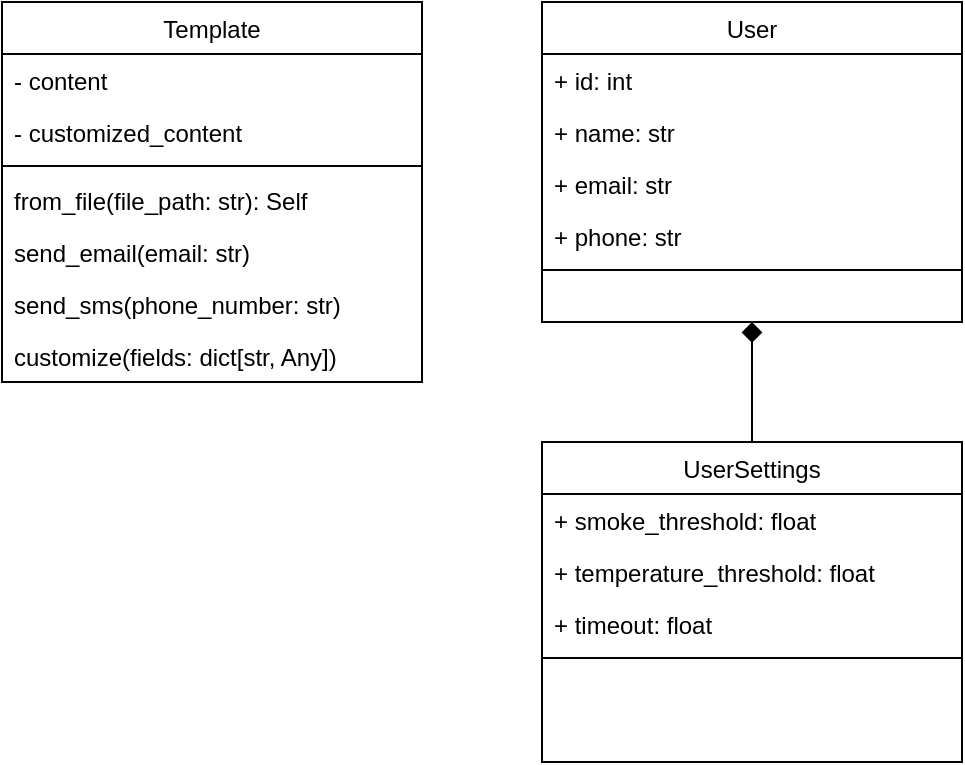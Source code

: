 <mxfile version="24.0.2" type="device">
  <diagram id="C5RBs43oDa-KdzZeNtuy" name="Page-1">
    <mxGraphModel dx="511" dy="575" grid="1" gridSize="10" guides="1" tooltips="1" connect="1" arrows="1" fold="1" page="1" pageScale="1" pageWidth="827" pageHeight="1169" math="0" shadow="0">
      <root>
        <mxCell id="WIyWlLk6GJQsqaUBKTNV-0" />
        <mxCell id="WIyWlLk6GJQsqaUBKTNV-1" parent="WIyWlLk6GJQsqaUBKTNV-0" />
        <mxCell id="zkfFHV4jXpPFQw0GAbJ--0" value="User" style="swimlane;fontStyle=0;align=center;verticalAlign=top;childLayout=stackLayout;horizontal=1;startSize=26;horizontalStack=0;resizeParent=1;resizeLast=0;collapsible=1;marginBottom=0;rounded=0;shadow=0;strokeWidth=1;" parent="WIyWlLk6GJQsqaUBKTNV-1" vertex="1">
          <mxGeometry x="350" y="310" width="210" height="160" as="geometry">
            <mxRectangle x="230" y="140" width="160" height="26" as="alternateBounds" />
          </mxGeometry>
        </mxCell>
        <mxCell id="zkfFHV4jXpPFQw0GAbJ--1" value="+ id: int" style="text;align=left;verticalAlign=top;spacingLeft=4;spacingRight=4;overflow=hidden;rotatable=0;points=[[0,0.5],[1,0.5]];portConstraint=eastwest;" parent="zkfFHV4jXpPFQw0GAbJ--0" vertex="1">
          <mxGeometry y="26" width="210" height="26" as="geometry" />
        </mxCell>
        <mxCell id="DgL8MIvcrPB8L2SYug0--9" value="+ name: str" style="text;align=left;verticalAlign=top;spacingLeft=4;spacingRight=4;overflow=hidden;rotatable=0;points=[[0,0.5],[1,0.5]];portConstraint=eastwest;" vertex="1" parent="zkfFHV4jXpPFQw0GAbJ--0">
          <mxGeometry y="52" width="210" height="26" as="geometry" />
        </mxCell>
        <mxCell id="DgL8MIvcrPB8L2SYug0--8" value="+ email: str" style="text;align=left;verticalAlign=top;spacingLeft=4;spacingRight=4;overflow=hidden;rotatable=0;points=[[0,0.5],[1,0.5]];portConstraint=eastwest;" vertex="1" parent="zkfFHV4jXpPFQw0GAbJ--0">
          <mxGeometry y="78" width="210" height="26" as="geometry" />
        </mxCell>
        <mxCell id="jvJ_73fWFTxTwxFT6aZu-4" value="+ phone: str" style="text;align=left;verticalAlign=top;spacingLeft=4;spacingRight=4;overflow=hidden;rotatable=0;points=[[0,0.5],[1,0.5]];portConstraint=eastwest;" parent="zkfFHV4jXpPFQw0GAbJ--0" vertex="1">
          <mxGeometry y="104" width="210" height="26" as="geometry" />
        </mxCell>
        <mxCell id="zkfFHV4jXpPFQw0GAbJ--4" value="" style="line;html=1;strokeWidth=1;align=left;verticalAlign=middle;spacingTop=-1;spacingLeft=3;spacingRight=3;rotatable=0;labelPosition=right;points=[];portConstraint=eastwest;" parent="zkfFHV4jXpPFQw0GAbJ--0" vertex="1">
          <mxGeometry y="130" width="210" height="8" as="geometry" />
        </mxCell>
        <mxCell id="DgL8MIvcrPB8L2SYug0--0" value="Template" style="swimlane;fontStyle=0;align=center;verticalAlign=top;childLayout=stackLayout;horizontal=1;startSize=26;horizontalStack=0;resizeParent=1;resizeLast=0;collapsible=1;marginBottom=0;rounded=0;shadow=0;strokeWidth=1;" vertex="1" parent="WIyWlLk6GJQsqaUBKTNV-1">
          <mxGeometry x="80" y="310" width="210" height="190" as="geometry">
            <mxRectangle x="230" y="140" width="160" height="26" as="alternateBounds" />
          </mxGeometry>
        </mxCell>
        <mxCell id="DgL8MIvcrPB8L2SYug0--1" value="- content" style="text;align=left;verticalAlign=top;spacingLeft=4;spacingRight=4;overflow=hidden;rotatable=0;points=[[0,0.5],[1,0.5]];portConstraint=eastwest;" vertex="1" parent="DgL8MIvcrPB8L2SYug0--0">
          <mxGeometry y="26" width="210" height="26" as="geometry" />
        </mxCell>
        <mxCell id="DgL8MIvcrPB8L2SYug0--2" value="- customized_content" style="text;align=left;verticalAlign=top;spacingLeft=4;spacingRight=4;overflow=hidden;rotatable=0;points=[[0,0.5],[1,0.5]];portConstraint=eastwest;" vertex="1" parent="DgL8MIvcrPB8L2SYug0--0">
          <mxGeometry y="52" width="210" height="26" as="geometry" />
        </mxCell>
        <mxCell id="DgL8MIvcrPB8L2SYug0--3" value="" style="line;html=1;strokeWidth=1;align=left;verticalAlign=middle;spacingTop=-1;spacingLeft=3;spacingRight=3;rotatable=0;labelPosition=right;points=[];portConstraint=eastwest;" vertex="1" parent="DgL8MIvcrPB8L2SYug0--0">
          <mxGeometry y="78" width="210" height="8" as="geometry" />
        </mxCell>
        <mxCell id="DgL8MIvcrPB8L2SYug0--4" value="from_file(file_path: str): Self" style="text;align=left;verticalAlign=top;spacingLeft=4;spacingRight=4;overflow=hidden;rotatable=0;points=[[0,0.5],[1,0.5]];portConstraint=eastwest;" vertex="1" parent="DgL8MIvcrPB8L2SYug0--0">
          <mxGeometry y="86" width="210" height="26" as="geometry" />
        </mxCell>
        <mxCell id="DgL8MIvcrPB8L2SYug0--5" value="send_email(email: str)" style="text;align=left;verticalAlign=top;spacingLeft=4;spacingRight=4;overflow=hidden;rotatable=1;points=[[0,0.5],[1,0.5]];portConstraint=eastwest;movable=1;resizable=1;deletable=1;editable=1;locked=0;connectable=1;" vertex="1" parent="DgL8MIvcrPB8L2SYug0--0">
          <mxGeometry y="112" width="210" height="26" as="geometry" />
        </mxCell>
        <mxCell id="DgL8MIvcrPB8L2SYug0--6" value="send_sms(phone_number: str)" style="text;align=left;verticalAlign=top;spacingLeft=4;spacingRight=4;overflow=hidden;rotatable=1;points=[[0,0.5],[1,0.5]];portConstraint=eastwest;movable=1;resizable=1;deletable=1;editable=1;locked=0;connectable=1;" vertex="1" parent="DgL8MIvcrPB8L2SYug0--0">
          <mxGeometry y="138" width="210" height="26" as="geometry" />
        </mxCell>
        <mxCell id="DgL8MIvcrPB8L2SYug0--7" value="customize(fields: dict[str, Any])" style="text;align=left;verticalAlign=top;spacingLeft=4;spacingRight=4;overflow=hidden;rotatable=1;points=[[0,0.5],[1,0.5]];portConstraint=eastwest;movable=1;resizable=1;deletable=1;editable=1;locked=0;connectable=1;" vertex="1" parent="DgL8MIvcrPB8L2SYug0--0">
          <mxGeometry y="164" width="210" height="26" as="geometry" />
        </mxCell>
        <mxCell id="DgL8MIvcrPB8L2SYug0--16" style="edgeStyle=none;curved=1;rounded=0;orthogonalLoop=1;jettySize=auto;html=1;exitX=0.5;exitY=0;exitDx=0;exitDy=0;entryX=0.5;entryY=1;entryDx=0;entryDy=0;fontSize=12;startSize=8;endSize=8;endArrow=diamond;endFill=1;" edge="1" parent="WIyWlLk6GJQsqaUBKTNV-1" source="DgL8MIvcrPB8L2SYug0--10" target="zkfFHV4jXpPFQw0GAbJ--0">
          <mxGeometry relative="1" as="geometry" />
        </mxCell>
        <mxCell id="DgL8MIvcrPB8L2SYug0--10" value="UserSettings" style="swimlane;fontStyle=0;align=center;verticalAlign=top;childLayout=stackLayout;horizontal=1;startSize=26;horizontalStack=0;resizeParent=1;resizeLast=0;collapsible=1;marginBottom=0;rounded=0;shadow=0;strokeWidth=1;" vertex="1" parent="WIyWlLk6GJQsqaUBKTNV-1">
          <mxGeometry x="350" y="530" width="210" height="160" as="geometry">
            <mxRectangle x="230" y="140" width="160" height="26" as="alternateBounds" />
          </mxGeometry>
        </mxCell>
        <mxCell id="DgL8MIvcrPB8L2SYug0--12" value="+ smoke_threshold: float" style="text;align=left;verticalAlign=top;spacingLeft=4;spacingRight=4;overflow=hidden;rotatable=0;points=[[0,0.5],[1,0.5]];portConstraint=eastwest;" vertex="1" parent="DgL8MIvcrPB8L2SYug0--10">
          <mxGeometry y="26" width="210" height="26" as="geometry" />
        </mxCell>
        <mxCell id="DgL8MIvcrPB8L2SYug0--13" value="+ temperature_threshold: float" style="text;align=left;verticalAlign=top;spacingLeft=4;spacingRight=4;overflow=hidden;rotatable=0;points=[[0,0.5],[1,0.5]];portConstraint=eastwest;" vertex="1" parent="DgL8MIvcrPB8L2SYug0--10">
          <mxGeometry y="52" width="210" height="26" as="geometry" />
        </mxCell>
        <mxCell id="DgL8MIvcrPB8L2SYug0--14" value="+ timeout: float" style="text;align=left;verticalAlign=top;spacingLeft=4;spacingRight=4;overflow=hidden;rotatable=0;points=[[0,0.5],[1,0.5]];portConstraint=eastwest;" vertex="1" parent="DgL8MIvcrPB8L2SYug0--10">
          <mxGeometry y="78" width="210" height="26" as="geometry" />
        </mxCell>
        <mxCell id="DgL8MIvcrPB8L2SYug0--15" value="" style="line;html=1;strokeWidth=1;align=left;verticalAlign=middle;spacingTop=-1;spacingLeft=3;spacingRight=3;rotatable=0;labelPosition=right;points=[];portConstraint=eastwest;" vertex="1" parent="DgL8MIvcrPB8L2SYug0--10">
          <mxGeometry y="104" width="210" height="8" as="geometry" />
        </mxCell>
      </root>
    </mxGraphModel>
  </diagram>
</mxfile>
